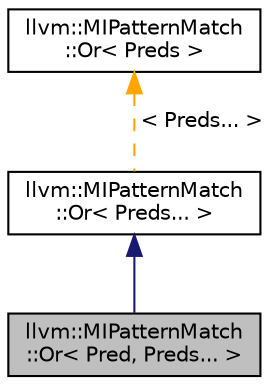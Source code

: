 digraph "llvm::MIPatternMatch::Or&lt; Pred, Preds... &gt;"
{
 // LATEX_PDF_SIZE
  bgcolor="transparent";
  edge [fontname="Helvetica",fontsize="10",labelfontname="Helvetica",labelfontsize="10"];
  node [fontname="Helvetica",fontsize="10",shape=record];
  Node1 [label="llvm::MIPatternMatch\l::Or\< Pred, Preds... \>",height=0.2,width=0.4,color="black", fillcolor="grey75", style="filled", fontcolor="black",tooltip=" "];
  Node2 -> Node1 [dir="back",color="midnightblue",fontsize="10",style="solid",fontname="Helvetica"];
  Node2 [label="llvm::MIPatternMatch\l::Or\< Preds... \>",height=0.2,width=0.4,color="black",URL="$structllvm_1_1MIPatternMatch_1_1Or.html",tooltip=" "];
  Node3 -> Node2 [dir="back",color="orange",fontsize="10",style="dashed",label=" \< Preds... \>" ,fontname="Helvetica"];
  Node3 [label="llvm::MIPatternMatch\l::Or\< Preds \>",height=0.2,width=0.4,color="black",URL="$structllvm_1_1MIPatternMatch_1_1Or.html",tooltip=" "];
}
